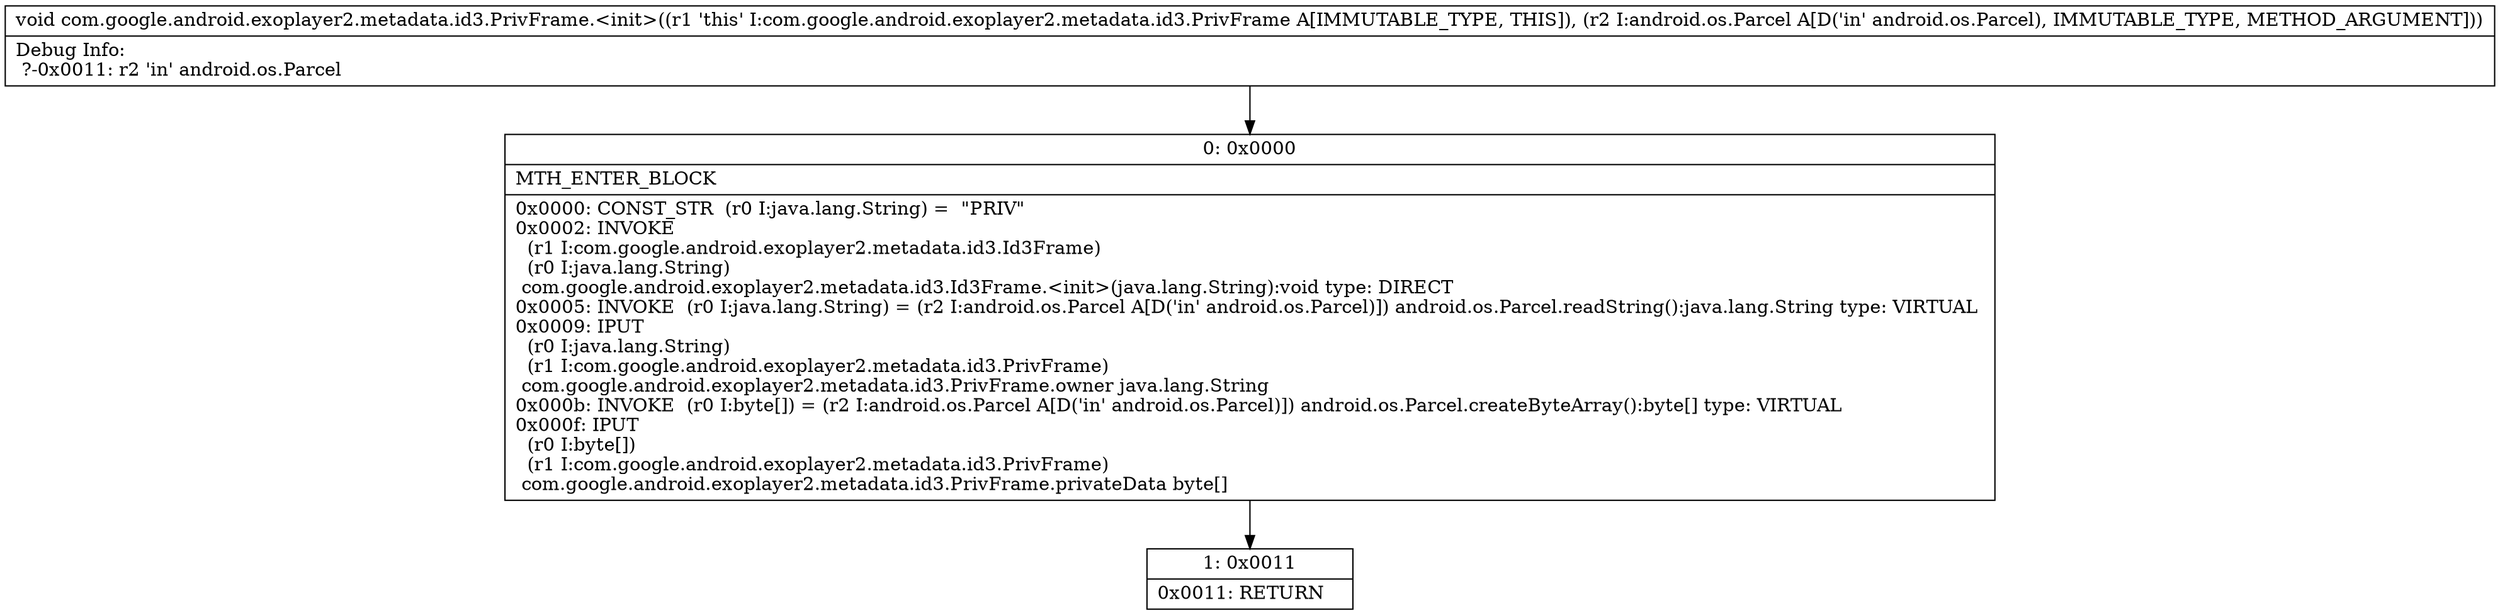 digraph "CFG forcom.google.android.exoplayer2.metadata.id3.PrivFrame.\<init\>(Landroid\/os\/Parcel;)V" {
Node_0 [shape=record,label="{0\:\ 0x0000|MTH_ENTER_BLOCK\l|0x0000: CONST_STR  (r0 I:java.lang.String) =  \"PRIV\" \l0x0002: INVOKE  \l  (r1 I:com.google.android.exoplayer2.metadata.id3.Id3Frame)\l  (r0 I:java.lang.String)\l com.google.android.exoplayer2.metadata.id3.Id3Frame.\<init\>(java.lang.String):void type: DIRECT \l0x0005: INVOKE  (r0 I:java.lang.String) = (r2 I:android.os.Parcel A[D('in' android.os.Parcel)]) android.os.Parcel.readString():java.lang.String type: VIRTUAL \l0x0009: IPUT  \l  (r0 I:java.lang.String)\l  (r1 I:com.google.android.exoplayer2.metadata.id3.PrivFrame)\l com.google.android.exoplayer2.metadata.id3.PrivFrame.owner java.lang.String \l0x000b: INVOKE  (r0 I:byte[]) = (r2 I:android.os.Parcel A[D('in' android.os.Parcel)]) android.os.Parcel.createByteArray():byte[] type: VIRTUAL \l0x000f: IPUT  \l  (r0 I:byte[])\l  (r1 I:com.google.android.exoplayer2.metadata.id3.PrivFrame)\l com.google.android.exoplayer2.metadata.id3.PrivFrame.privateData byte[] \l}"];
Node_1 [shape=record,label="{1\:\ 0x0011|0x0011: RETURN   \l}"];
MethodNode[shape=record,label="{void com.google.android.exoplayer2.metadata.id3.PrivFrame.\<init\>((r1 'this' I:com.google.android.exoplayer2.metadata.id3.PrivFrame A[IMMUTABLE_TYPE, THIS]), (r2 I:android.os.Parcel A[D('in' android.os.Parcel), IMMUTABLE_TYPE, METHOD_ARGUMENT]))  | Debug Info:\l  ?\-0x0011: r2 'in' android.os.Parcel\l}"];
MethodNode -> Node_0;
Node_0 -> Node_1;
}

